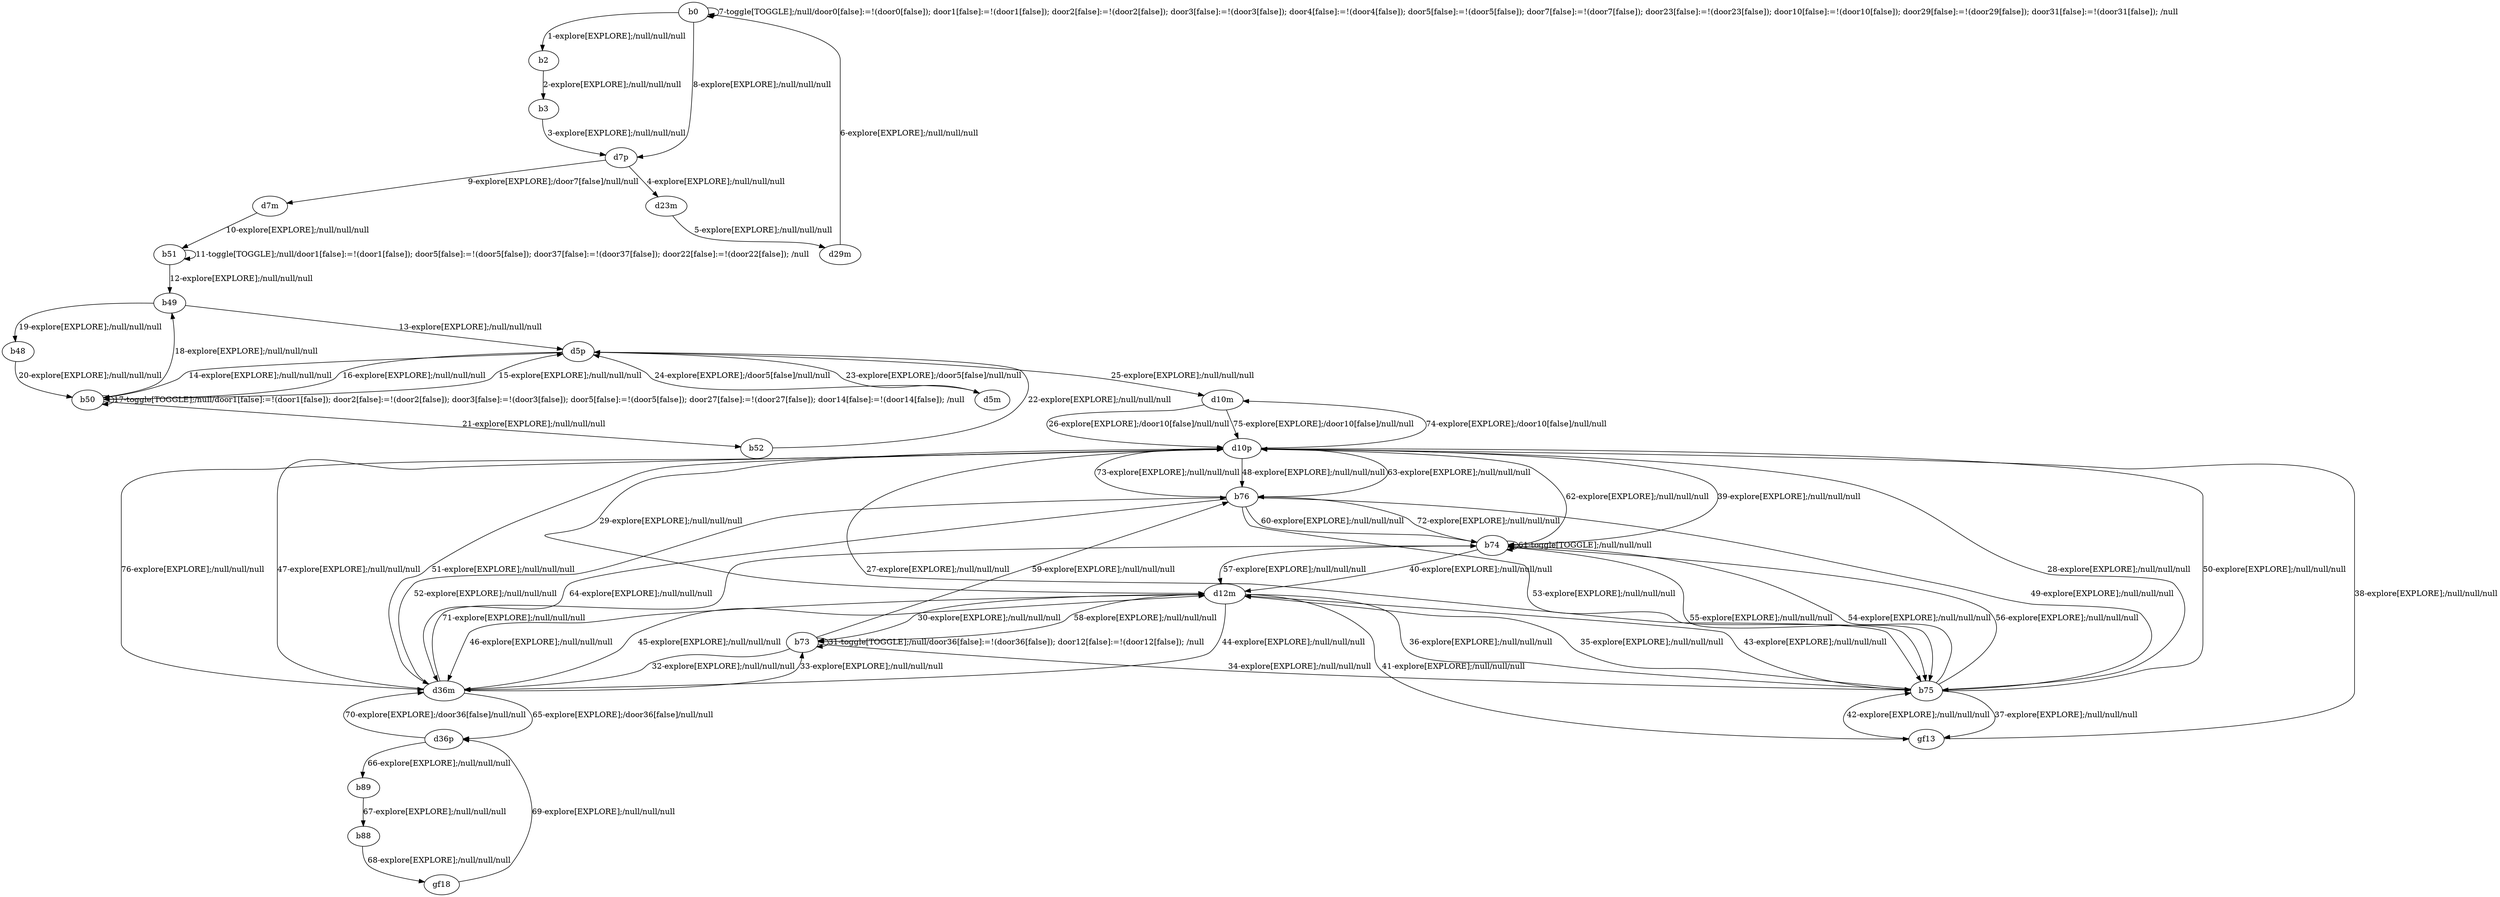 # Total number of goals covered by this test: 5
# gf18 --> d36p
# b88 --> gf18
# d12m --> gf13
# d36p --> b89
# b74 --> b76

digraph g {
"b0" -> "b2" [label = "1-explore[EXPLORE];/null/null/null"];
"b2" -> "b3" [label = "2-explore[EXPLORE];/null/null/null"];
"b3" -> "d7p" [label = "3-explore[EXPLORE];/null/null/null"];
"d7p" -> "d23m" [label = "4-explore[EXPLORE];/null/null/null"];
"d23m" -> "d29m" [label = "5-explore[EXPLORE];/null/null/null"];
"d29m" -> "b0" [label = "6-explore[EXPLORE];/null/null/null"];
"b0" -> "b0" [label = "7-toggle[TOGGLE];/null/door0[false]:=!(door0[false]); door1[false]:=!(door1[false]); door2[false]:=!(door2[false]); door3[false]:=!(door3[false]); door4[false]:=!(door4[false]); door5[false]:=!(door5[false]); door7[false]:=!(door7[false]); door23[false]:=!(door23[false]); door10[false]:=!(door10[false]); door29[false]:=!(door29[false]); door31[false]:=!(door31[false]); /null"];
"b0" -> "d7p" [label = "8-explore[EXPLORE];/null/null/null"];
"d7p" -> "d7m" [label = "9-explore[EXPLORE];/door7[false]/null/null"];
"d7m" -> "b51" [label = "10-explore[EXPLORE];/null/null/null"];
"b51" -> "b51" [label = "11-toggle[TOGGLE];/null/door1[false]:=!(door1[false]); door5[false]:=!(door5[false]); door37[false]:=!(door37[false]); door22[false]:=!(door22[false]); /null"];
"b51" -> "b49" [label = "12-explore[EXPLORE];/null/null/null"];
"b49" -> "d5p" [label = "13-explore[EXPLORE];/null/null/null"];
"d5p" -> "b50" [label = "14-explore[EXPLORE];/null/null/null"];
"b50" -> "d5p" [label = "15-explore[EXPLORE];/null/null/null"];
"d5p" -> "b50" [label = "16-explore[EXPLORE];/null/null/null"];
"b50" -> "b50" [label = "17-toggle[TOGGLE];/null/door1[false]:=!(door1[false]); door2[false]:=!(door2[false]); door3[false]:=!(door3[false]); door5[false]:=!(door5[false]); door27[false]:=!(door27[false]); door14[false]:=!(door14[false]); /null"];
"b50" -> "b49" [label = "18-explore[EXPLORE];/null/null/null"];
"b49" -> "b48" [label = "19-explore[EXPLORE];/null/null/null"];
"b48" -> "b50" [label = "20-explore[EXPLORE];/null/null/null"];
"b50" -> "b52" [label = "21-explore[EXPLORE];/null/null/null"];
"b52" -> "d5p" [label = "22-explore[EXPLORE];/null/null/null"];
"d5p" -> "d5m" [label = "23-explore[EXPLORE];/door5[false]/null/null"];
"d5m" -> "d5p" [label = "24-explore[EXPLORE];/door5[false]/null/null"];
"d5p" -> "d10m" [label = "25-explore[EXPLORE];/null/null/null"];
"d10m" -> "d10p" [label = "26-explore[EXPLORE];/door10[false]/null/null"];
"d10p" -> "b75" [label = "27-explore[EXPLORE];/null/null/null"];
"b75" -> "d10p" [label = "28-explore[EXPLORE];/null/null/null"];
"d10p" -> "d12m" [label = "29-explore[EXPLORE];/null/null/null"];
"d12m" -> "b73" [label = "30-explore[EXPLORE];/null/null/null"];
"b73" -> "b73" [label = "31-toggle[TOGGLE];/null/door36[false]:=!(door36[false]); door12[false]:=!(door12[false]); /null"];
"b73" -> "d36m" [label = "32-explore[EXPLORE];/null/null/null"];
"d36m" -> "b73" [label = "33-explore[EXPLORE];/null/null/null"];
"b73" -> "b75" [label = "34-explore[EXPLORE];/null/null/null"];
"b75" -> "d12m" [label = "35-explore[EXPLORE];/null/null/null"];
"d12m" -> "b75" [label = "36-explore[EXPLORE];/null/null/null"];
"b75" -> "gf13" [label = "37-explore[EXPLORE];/null/null/null"];
"gf13" -> "d10p" [label = "38-explore[EXPLORE];/null/null/null"];
"d10p" -> "b74" [label = "39-explore[EXPLORE];/null/null/null"];
"b74" -> "d12m" [label = "40-explore[EXPLORE];/null/null/null"];
"d12m" -> "gf13" [label = "41-explore[EXPLORE];/null/null/null"];
"gf13" -> "b75" [label = "42-explore[EXPLORE];/null/null/null"];
"b75" -> "d12m" [label = "43-explore[EXPLORE];/null/null/null"];
"d12m" -> "d36m" [label = "44-explore[EXPLORE];/null/null/null"];
"d36m" -> "d12m" [label = "45-explore[EXPLORE];/null/null/null"];
"d12m" -> "d36m" [label = "46-explore[EXPLORE];/null/null/null"];
"d36m" -> "d10p" [label = "47-explore[EXPLORE];/null/null/null"];
"d10p" -> "b76" [label = "48-explore[EXPLORE];/null/null/null"];
"b76" -> "b75" [label = "49-explore[EXPLORE];/null/null/null"];
"b75" -> "d10p" [label = "50-explore[EXPLORE];/null/null/null"];
"d10p" -> "d36m" [label = "51-explore[EXPLORE];/null/null/null"];
"d36m" -> "b76" [label = "52-explore[EXPLORE];/null/null/null"];
"b76" -> "b75" [label = "53-explore[EXPLORE];/null/null/null"];
"b75" -> "b74" [label = "54-explore[EXPLORE];/null/null/null"];
"b74" -> "b75" [label = "55-explore[EXPLORE];/null/null/null"];
"b75" -> "b74" [label = "56-explore[EXPLORE];/null/null/null"];
"b74" -> "d12m" [label = "57-explore[EXPLORE];/null/null/null"];
"d12m" -> "b73" [label = "58-explore[EXPLORE];/null/null/null"];
"b73" -> "b76" [label = "59-explore[EXPLORE];/null/null/null"];
"b76" -> "b74" [label = "60-explore[EXPLORE];/null/null/null"];
"b74" -> "b74" [label = "61-toggle[TOGGLE];/null/null/null"];
"b74" -> "d10p" [label = "62-explore[EXPLORE];/null/null/null"];
"d10p" -> "b76" [label = "63-explore[EXPLORE];/null/null/null"];
"b76" -> "d36m" [label = "64-explore[EXPLORE];/null/null/null"];
"d36m" -> "d36p" [label = "65-explore[EXPLORE];/door36[false]/null/null"];
"d36p" -> "b89" [label = "66-explore[EXPLORE];/null/null/null"];
"b89" -> "b88" [label = "67-explore[EXPLORE];/null/null/null"];
"b88" -> "gf18" [label = "68-explore[EXPLORE];/null/null/null"];
"gf18" -> "d36p" [label = "69-explore[EXPLORE];/null/null/null"];
"d36p" -> "d36m" [label = "70-explore[EXPLORE];/door36[false]/null/null"];
"d36m" -> "b74" [label = "71-explore[EXPLORE];/null/null/null"];
"b74" -> "b76" [label = "72-explore[EXPLORE];/null/null/null"];
"b76" -> "d10p" [label = "73-explore[EXPLORE];/null/null/null"];
"d10p" -> "d10m" [label = "74-explore[EXPLORE];/door10[false]/null/null"];
"d10m" -> "d10p" [label = "75-explore[EXPLORE];/door10[false]/null/null"];
"d10p" -> "d36m" [label = "76-explore[EXPLORE];/null/null/null"];
}